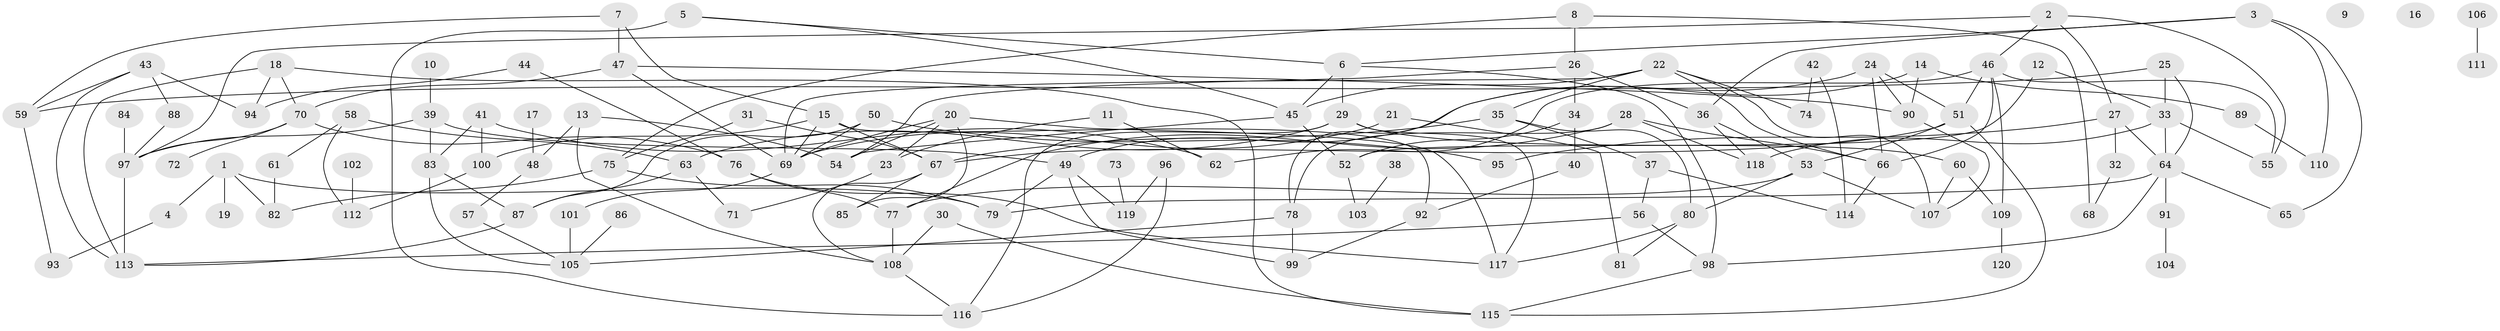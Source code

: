 // Generated by graph-tools (version 1.1) at 2025/12/03/09/25 04:12:56]
// undirected, 120 vertices, 190 edges
graph export_dot {
graph [start="1"]
  node [color=gray90,style=filled];
  1;
  2;
  3;
  4;
  5;
  6;
  7;
  8;
  9;
  10;
  11;
  12;
  13;
  14;
  15;
  16;
  17;
  18;
  19;
  20;
  21;
  22;
  23;
  24;
  25;
  26;
  27;
  28;
  29;
  30;
  31;
  32;
  33;
  34;
  35;
  36;
  37;
  38;
  39;
  40;
  41;
  42;
  43;
  44;
  45;
  46;
  47;
  48;
  49;
  50;
  51;
  52;
  53;
  54;
  55;
  56;
  57;
  58;
  59;
  60;
  61;
  62;
  63;
  64;
  65;
  66;
  67;
  68;
  69;
  70;
  71;
  72;
  73;
  74;
  75;
  76;
  77;
  78;
  79;
  80;
  81;
  82;
  83;
  84;
  85;
  86;
  87;
  88;
  89;
  90;
  91;
  92;
  93;
  94;
  95;
  96;
  97;
  98;
  99;
  100;
  101;
  102;
  103;
  104;
  105;
  106;
  107;
  108;
  109;
  110;
  111;
  112;
  113;
  114;
  115;
  116;
  117;
  118;
  119;
  120;
  1 -- 4;
  1 -- 19;
  1 -- 79;
  1 -- 82;
  2 -- 27;
  2 -- 46;
  2 -- 55;
  2 -- 97;
  3 -- 6;
  3 -- 36;
  3 -- 65;
  3 -- 110;
  4 -- 93;
  5 -- 6;
  5 -- 45;
  5 -- 116;
  6 -- 29;
  6 -- 45;
  6 -- 98;
  7 -- 15;
  7 -- 47;
  7 -- 59;
  8 -- 26;
  8 -- 68;
  8 -- 75;
  10 -- 39;
  11 -- 23;
  11 -- 62;
  12 -- 33;
  12 -- 52;
  13 -- 48;
  13 -- 54;
  13 -- 108;
  14 -- 49;
  14 -- 89;
  14 -- 90;
  15 -- 67;
  15 -- 69;
  15 -- 92;
  15 -- 100;
  17 -- 48;
  18 -- 70;
  18 -- 94;
  18 -- 113;
  18 -- 115;
  20 -- 23;
  20 -- 54;
  20 -- 69;
  20 -- 85;
  20 -- 117;
  21 -- 69;
  21 -- 81;
  22 -- 35;
  22 -- 45;
  22 -- 66;
  22 -- 69;
  22 -- 74;
  22 -- 107;
  23 -- 71;
  24 -- 51;
  24 -- 66;
  24 -- 78;
  24 -- 90;
  25 -- 33;
  25 -- 59;
  25 -- 64;
  26 -- 34;
  26 -- 36;
  26 -- 54;
  27 -- 32;
  27 -- 64;
  27 -- 95;
  28 -- 66;
  28 -- 77;
  28 -- 78;
  28 -- 118;
  29 -- 60;
  29 -- 63;
  29 -- 116;
  29 -- 117;
  30 -- 108;
  30 -- 115;
  31 -- 67;
  31 -- 75;
  32 -- 68;
  33 -- 55;
  33 -- 64;
  33 -- 118;
  34 -- 40;
  34 -- 52;
  35 -- 37;
  35 -- 67;
  35 -- 80;
  36 -- 53;
  36 -- 118;
  37 -- 56;
  37 -- 114;
  38 -- 103;
  39 -- 49;
  39 -- 83;
  39 -- 97;
  40 -- 92;
  41 -- 62;
  41 -- 83;
  41 -- 100;
  42 -- 74;
  42 -- 114;
  43 -- 59;
  43 -- 88;
  43 -- 94;
  43 -- 113;
  44 -- 76;
  44 -- 94;
  45 -- 52;
  45 -- 54;
  46 -- 51;
  46 -- 55;
  46 -- 62;
  46 -- 66;
  46 -- 109;
  47 -- 69;
  47 -- 70;
  47 -- 90;
  48 -- 57;
  49 -- 79;
  49 -- 99;
  49 -- 119;
  50 -- 69;
  50 -- 87;
  50 -- 95;
  51 -- 53;
  51 -- 67;
  51 -- 115;
  52 -- 103;
  53 -- 77;
  53 -- 80;
  53 -- 107;
  56 -- 98;
  56 -- 113;
  57 -- 105;
  58 -- 61;
  58 -- 63;
  58 -- 112;
  59 -- 93;
  60 -- 107;
  60 -- 109;
  61 -- 82;
  63 -- 71;
  63 -- 87;
  64 -- 65;
  64 -- 79;
  64 -- 91;
  64 -- 98;
  66 -- 114;
  67 -- 85;
  67 -- 108;
  69 -- 101;
  70 -- 72;
  70 -- 76;
  70 -- 97;
  73 -- 119;
  75 -- 79;
  75 -- 82;
  76 -- 77;
  76 -- 117;
  77 -- 108;
  78 -- 99;
  78 -- 105;
  80 -- 81;
  80 -- 117;
  83 -- 87;
  83 -- 105;
  84 -- 97;
  86 -- 105;
  87 -- 113;
  88 -- 97;
  89 -- 110;
  90 -- 107;
  91 -- 104;
  92 -- 99;
  96 -- 116;
  96 -- 119;
  97 -- 113;
  98 -- 115;
  100 -- 112;
  101 -- 105;
  102 -- 112;
  106 -- 111;
  108 -- 116;
  109 -- 120;
}
